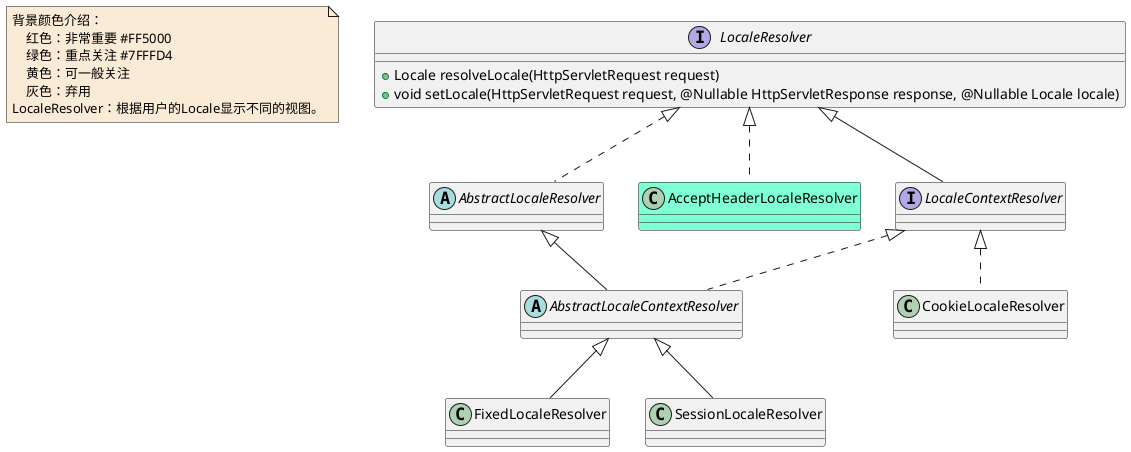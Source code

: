 @startuml

note  as N1 #FAEBD7
    背景颜色介绍：
        红色：非常重要 #FF5000
        绿色：重点关注 #7FFFD4
        黄色：可一般关注
        灰色：弃用
    LocaleResolver：根据用户的Locale显示不同的视图。
end note

interface LocaleResolver
LocaleResolver : +Locale resolveLocale(HttpServletRequest request)
LocaleResolver : +void setLocale(HttpServletRequest request, @Nullable HttpServletResponse response, @Nullable Locale locale)
abstract class AbstractLocaleContextResolver
abstract class AbstractLocaleResolver
class AcceptHeaderLocaleResolver #7FFFD4
class CookieLocaleResolver
class FixedLocaleResolver
interface LocaleContextResolver
class SessionLocaleResolver

AbstractLocaleContextResolver <|-- FixedLocaleResolver
AbstractLocaleContextResolver <|-- SessionLocaleResolver


AbstractLocaleResolver <|-- AbstractLocaleContextResolver



LocaleContextResolver <|.. AbstractLocaleContextResolver
LocaleContextResolver <|.. CookieLocaleResolver


LocaleResolver <|.. AbstractLocaleResolver
LocaleResolver <|.. AcceptHeaderLocaleResolver
LocaleResolver <|-- LocaleContextResolver

@enduml